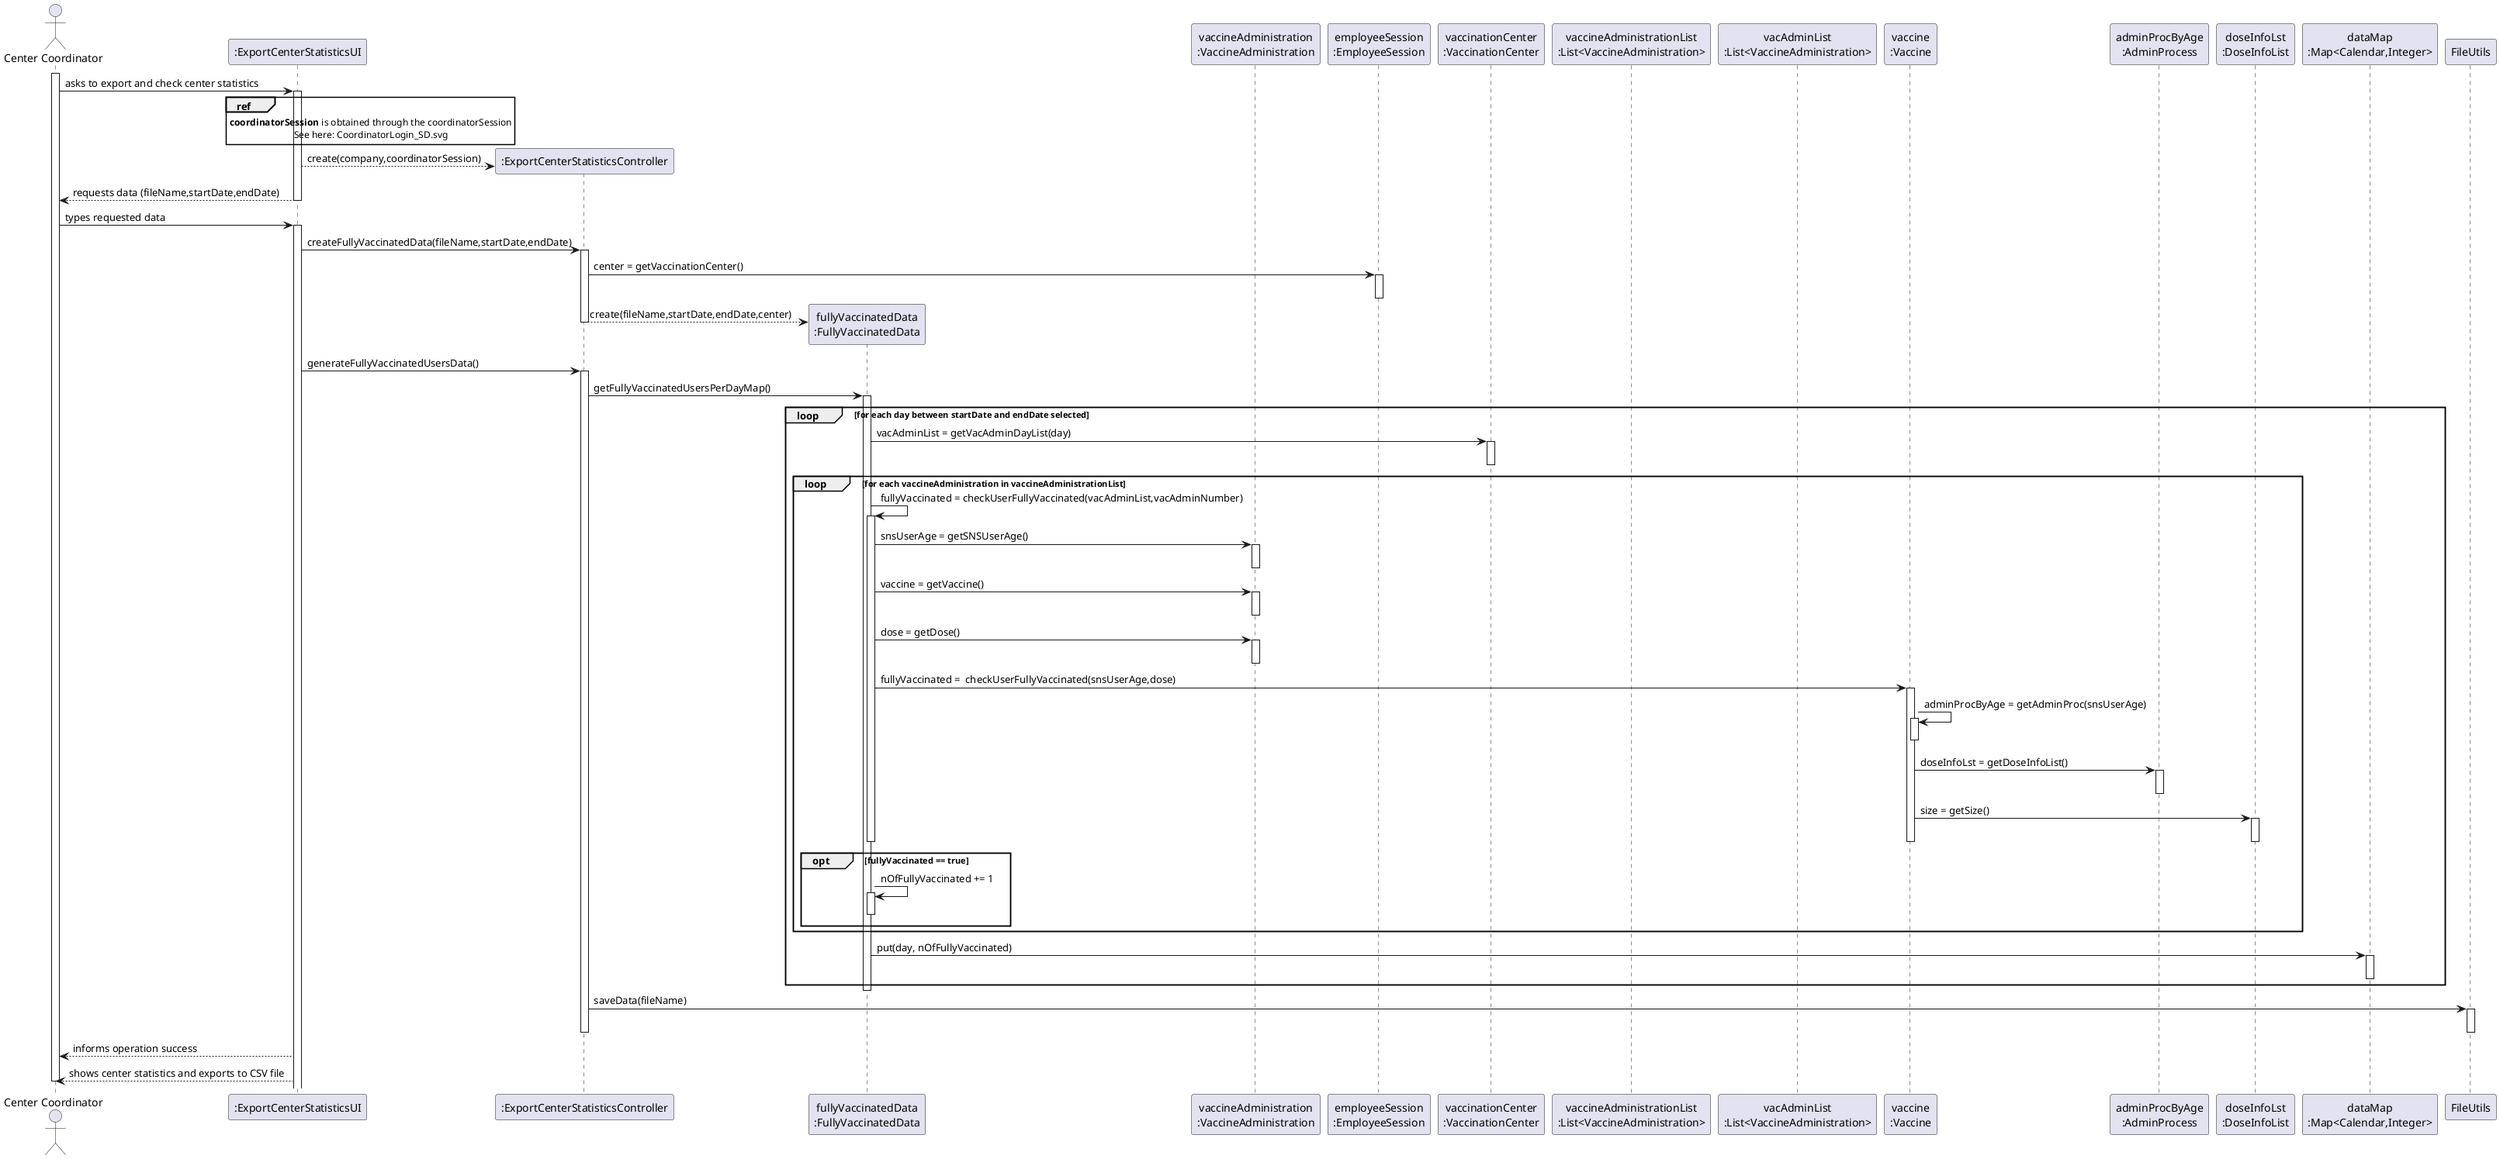 @startuml US15_SD

actor "Center Coordinator" as COORDINATOR

participant ":ExportCenterStatisticsUI" as UI
participant ":ExportCenterStatisticsController" as CTRL
participant "fullyVaccinatedData\n:FullyVaccinatedData" as FULLYDATA
participant "vaccineAdministration\n:VaccineAdministration" as VACADMIN
participant "employeeSession\n:EmployeeSession" as EMPLOYEESESSION
participant "vaccinationCenter\n:VaccinationCenter" as CENTER
participant "vaccineAdministrationList\n:List<VaccineAdministration>" as VACADMINLIST
participant "vacAdminList\n:List<VaccineAdministration>" as VACDAYLIST
participant "vaccine\n:Vaccine" as VACCINE
participant "adminProcByAge\n:AdminProcess" as ADMINPROC
participant "doseInfoLst\n:DoseInfoList" as DI_LIST
participant "dataMap\n:Map<Calendar,Integer>" as MAP
participant "FileUtils" as FILEUTILS


activate COORDINATOR
COORDINATOR -> UI : asks to export and check center statistics
activate UI

ref over UI 
**coordinatorSession** is obtained through the coordinatorSession
See here: CoordinatorLogin_SD.svg
end ref

UI --> CTRL** : create(company,coordinatorSession)

UI --> COORDINATOR : requests data (fileName,startDate,endDate)
deactivate UI

COORDINATOR -> UI : types requested data
activate UI

UI -> CTRL : createFullyVaccinatedData(fileName,startDate,endDate)
activate CTRL

CTRL -> EMPLOYEESESSION : center = getVaccinationCenter()
activate EMPLOYEESESSION
deactivate EMPLOYEESESSION

CTRL --> FULLYDATA** : create(fileName,startDate,endDate,center)
deactivate CTRL

UI -> CTRL : generateFullyVaccinatedUsersData()
activate CTRL

CTRL -> FULLYDATA : getFullyVaccinatedUsersPerDayMap()
loop for each day between startDate and endDate selected
activate FULLYDATA

FULLYDATA -> CENTER : vacAdminList = getVacAdminDayList(day)
activate CENTER
deactivate CENTER

loop for each vaccineAdministration in vaccineAdministrationList

FULLYDATA -> FULLYDATA : fullyVaccinated = checkUserFullyVaccinated(vacAdminList,vacAdminNumber)
activate FULLYDATA

FULLYDATA -> VACADMIN :  snsUserAge = getSNSUserAge()
activate VACADMIN
deactivate VACADMIN

FULLYDATA -> VACADMIN : vaccine = getVaccine()
activate VACADMIN
deactivate VACADMIN

FULLYDATA -> VACADMIN : dose = getDose()
activate VACADMIN
deactivate VACADMIN

FULLYDATA -> VACCINE : fullyVaccinated =  checkUserFullyVaccinated(snsUserAge,dose)
activate VACCINE

VACCINE -> VACCINE : adminProcByAge = getAdminProc(snsUserAge)
activate VACCINE
deactivate VACCINE

VACCINE -> ADMINPROC : doseInfoLst = getDoseInfoList()
activate ADMINPROC
deactivate ADMINPROC

VACCINE -> DI_LIST : size = getSize()
activate DI_LIST
deactivate DI_LIST
deactivate VACCINE
deactivate FULLYDATA

opt fullyVaccinated == true
FULLYDATA -> FULLYDATA : nOfFullyVaccinated += 1
activate FULLYDATA
deactivate FULLYDATA
end
end

FULLYDATA -> MAP : put(day, nOfFullyVaccinated)
activate MAP
deactivate MAP

end

deactivate FULLYDATA

CTRL -> FILEUTILS : saveData(fileName)
activate FILEUTILS
deactivate FILEUTILS
deactivate CTRL

UI --> COORDINATOR : informs operation success
UI --> COORDINATOR : shows center statistics and exports to CSV file

deactivate COORDINATOR 

@enduml